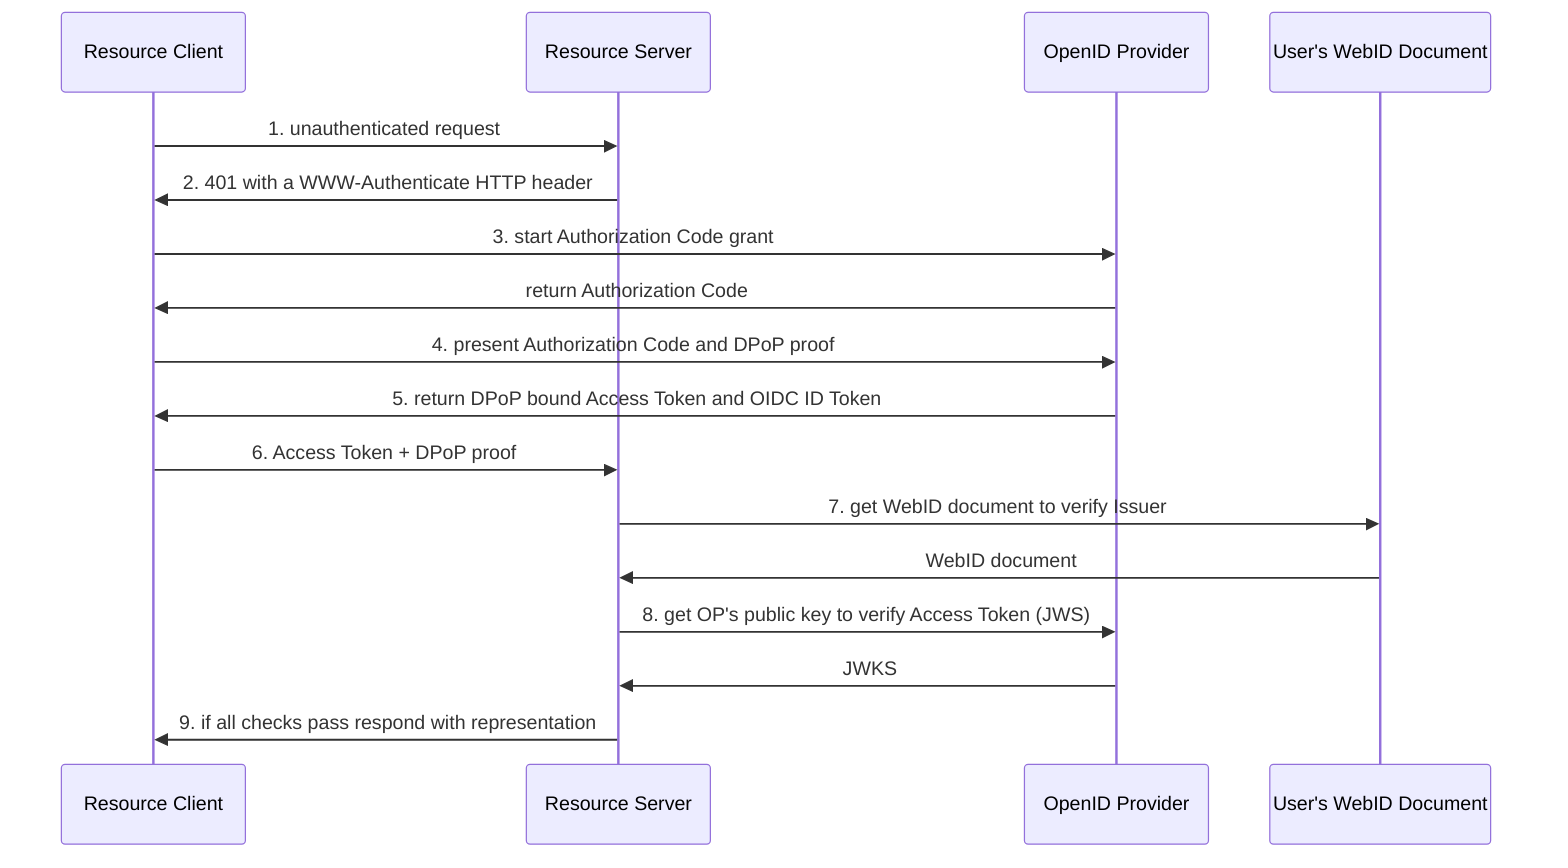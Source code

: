 sequenceDiagram
  participant RC as Resource Client
  participant RS as Resource Server
  participant OP as OpenID Provider
  participant WebID as User's WebID Document
  RC ->> RS: 1. unauthenticated request
  RS ->> RC: 2. 401 with a WWW-Authenticate HTTP header
  RC ->> OP: 3. start Authorization Code grant
  OP ->> RC: return Authorization Code
  RC ->> OP: 4. present Authorization Code and DPoP proof
  OP ->> RC: 5. return DPoP bound Access Token and OIDC ID Token
  RC ->> RS: 6. Access Token + DPoP proof
  RS ->> WebID: 7. get WebID document to verify Issuer
  WebID ->> RS: WebID document
  RS ->> OP: 8. get OP's public key to verify Access Token (JWS)
  OP ->> RS: JWKS
  RS ->> RC: 9. if all checks pass respond with representation